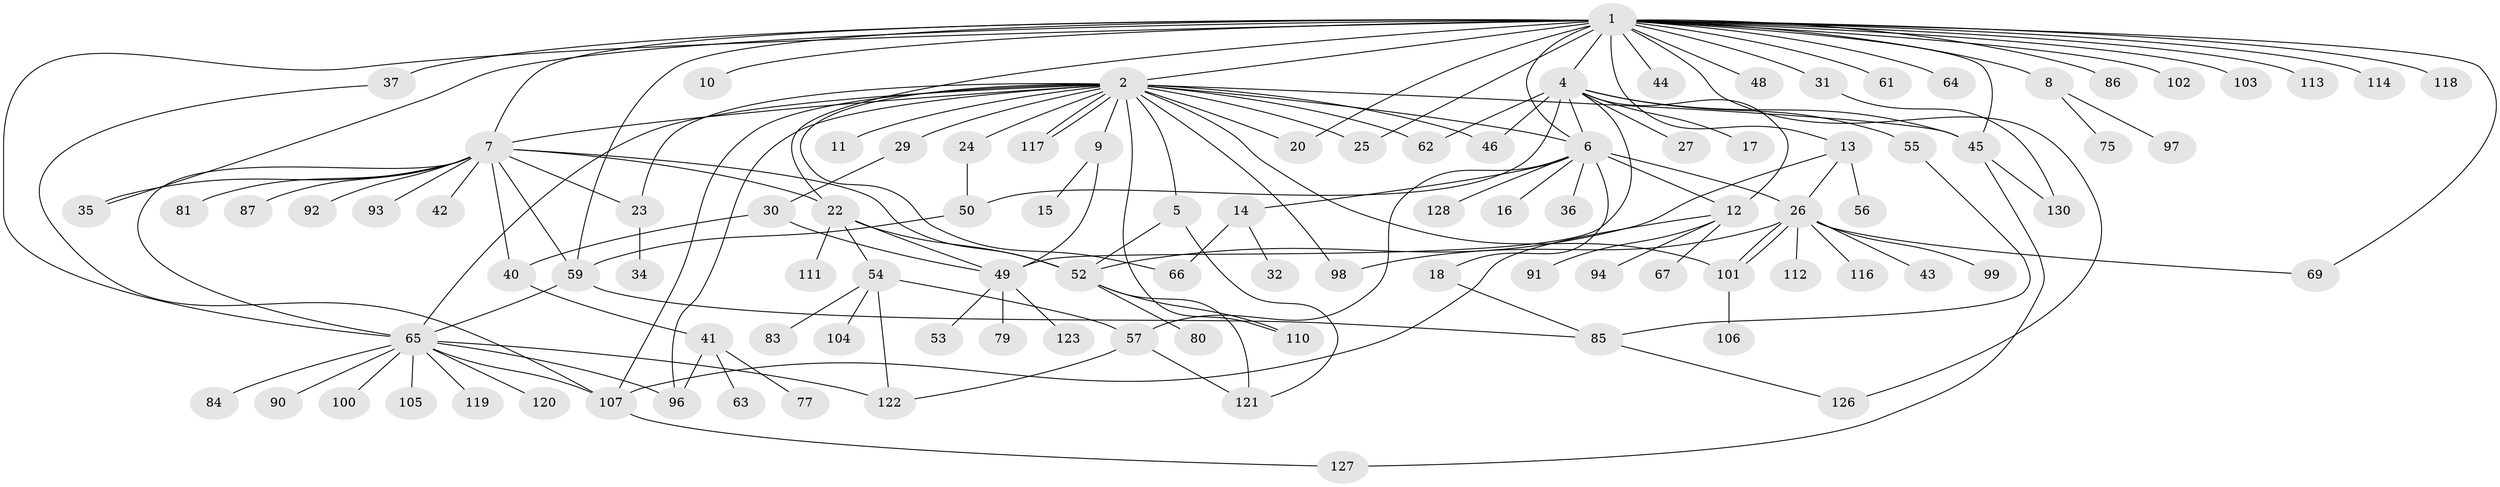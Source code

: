 // original degree distribution, {17: 0.007692307692307693, 25: 0.007692307692307693, 20: 0.007692307692307693, 11: 0.023076923076923078, 4: 0.08461538461538462, 10: 0.015384615384615385, 3: 0.11538461538461539, 1: 0.46153846153846156, 8: 0.007692307692307693, 2: 0.2076923076923077, 5: 0.038461538461538464, 9: 0.007692307692307693, 7: 0.015384615384615385}
// Generated by graph-tools (version 1.1) at 2025/41/03/06/25 10:41:50]
// undirected, 101 vertices, 149 edges
graph export_dot {
graph [start="1"]
  node [color=gray90,style=filled];
  1 [super="+3"];
  2 [super="+21"];
  4 [super="+38"];
  5 [super="+125"];
  6 [super="+47"];
  7 [super="+19"];
  8;
  9;
  10;
  11;
  12 [super="+124"];
  13 [super="+51"];
  14 [super="+108"];
  15 [super="+39"];
  16;
  17;
  18;
  20;
  22 [super="+89"];
  23 [super="+33"];
  24 [super="+28"];
  25;
  26 [super="+82"];
  27;
  29;
  30 [super="+73"];
  31 [super="+74"];
  32;
  34;
  35;
  36;
  37 [super="+88"];
  40;
  41 [super="+78"];
  42;
  43;
  44;
  45;
  46;
  48;
  49 [super="+71"];
  50 [super="+70"];
  52 [super="+60"];
  53;
  54 [super="+58"];
  55;
  56;
  57 [super="+115"];
  59 [super="+72"];
  61;
  62;
  63 [super="+109"];
  64;
  65 [super="+68"];
  66 [super="+95"];
  67;
  69 [super="+76"];
  75;
  77;
  79;
  80;
  81;
  83;
  84;
  85;
  86;
  87;
  90;
  91;
  92;
  93;
  94;
  96;
  97;
  98;
  99;
  100;
  101;
  102;
  103;
  104;
  105;
  106;
  107 [super="+129"];
  110;
  111;
  112;
  113;
  114;
  116;
  117;
  118;
  119;
  120;
  121;
  122;
  123;
  126;
  127;
  128;
  130;
  1 -- 2 [weight=2];
  1 -- 4;
  1 -- 7;
  1 -- 8 [weight=2];
  1 -- 22 [weight=2];
  1 -- 35;
  1 -- 45;
  1 -- 64;
  1 -- 65;
  1 -- 86;
  1 -- 103;
  1 -- 113;
  1 -- 126;
  1 -- 6 [weight=2];
  1 -- 10;
  1 -- 13;
  1 -- 20;
  1 -- 25;
  1 -- 31;
  1 -- 37 [weight=2];
  1 -- 102;
  1 -- 44;
  1 -- 48;
  1 -- 114;
  1 -- 118;
  1 -- 61;
  1 -- 59;
  1 -- 69;
  2 -- 5;
  2 -- 6;
  2 -- 7;
  2 -- 9;
  2 -- 11;
  2 -- 20;
  2 -- 23;
  2 -- 24;
  2 -- 25;
  2 -- 29;
  2 -- 45;
  2 -- 46;
  2 -- 62;
  2 -- 65;
  2 -- 66;
  2 -- 96;
  2 -- 98;
  2 -- 101;
  2 -- 107;
  2 -- 110;
  2 -- 117;
  2 -- 117;
  4 -- 12 [weight=2];
  4 -- 17;
  4 -- 27;
  4 -- 46;
  4 -- 50;
  4 -- 55;
  4 -- 62;
  4 -- 49;
  4 -- 45;
  4 -- 6;
  5 -- 52;
  5 -- 121;
  6 -- 12 [weight=2];
  6 -- 14;
  6 -- 16;
  6 -- 18;
  6 -- 26;
  6 -- 36;
  6 -- 57;
  6 -- 128;
  7 -- 22;
  7 -- 23;
  7 -- 40;
  7 -- 65;
  7 -- 81;
  7 -- 87;
  7 -- 92;
  7 -- 35;
  7 -- 42;
  7 -- 59;
  7 -- 93;
  7 -- 52;
  8 -- 75;
  8 -- 97;
  9 -- 15;
  9 -- 49;
  12 -- 67;
  12 -- 91;
  12 -- 94;
  12 -- 107;
  13 -- 52;
  13 -- 56;
  13 -- 26;
  14 -- 32;
  14 -- 66;
  18 -- 85;
  22 -- 52;
  22 -- 54;
  22 -- 111;
  22 -- 49;
  23 -- 34;
  24 -- 50;
  26 -- 43;
  26 -- 69;
  26 -- 99;
  26 -- 101;
  26 -- 101;
  26 -- 112;
  26 -- 116;
  26 -- 98;
  29 -- 30;
  30 -- 40;
  30 -- 49;
  31 -- 130;
  37 -- 107;
  40 -- 41;
  41 -- 63;
  41 -- 77;
  41 -- 96;
  45 -- 127;
  45 -- 130;
  49 -- 53;
  49 -- 123;
  49 -- 79;
  50 -- 59;
  52 -- 80;
  52 -- 110;
  52 -- 121;
  54 -- 57;
  54 -- 104;
  54 -- 122;
  54 -- 83;
  55 -- 85;
  57 -- 121;
  57 -- 122;
  59 -- 65;
  59 -- 85;
  65 -- 84;
  65 -- 96;
  65 -- 105;
  65 -- 107;
  65 -- 120;
  65 -- 122;
  65 -- 90;
  65 -- 100;
  65 -- 119;
  85 -- 126;
  101 -- 106;
  107 -- 127;
}
